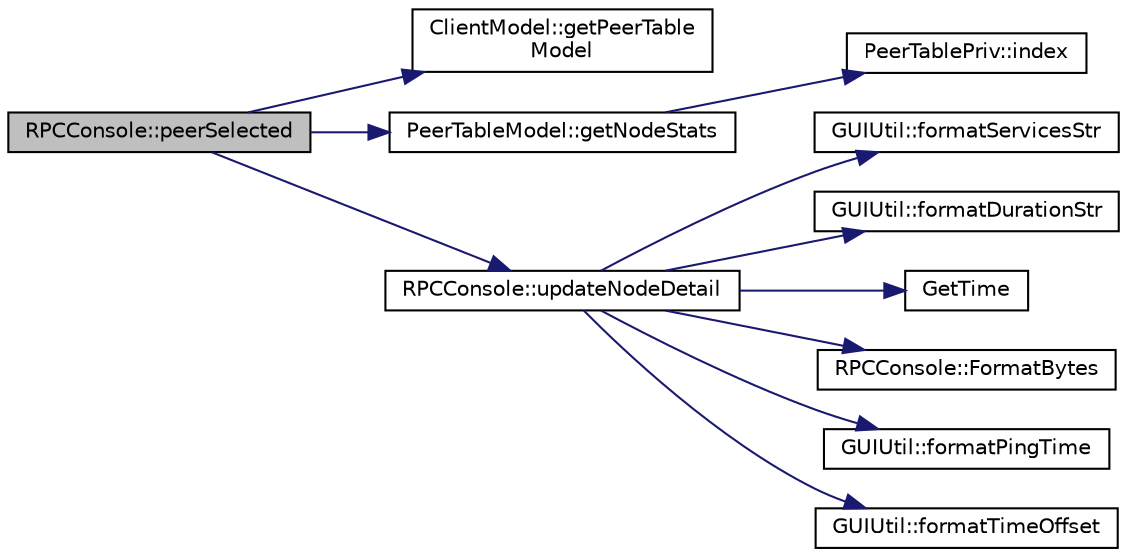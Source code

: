 digraph "RPCConsole::peerSelected"
{
  edge [fontname="Helvetica",fontsize="10",labelfontname="Helvetica",labelfontsize="10"];
  node [fontname="Helvetica",fontsize="10",shape=record];
  rankdir="LR";
  Node113 [label="RPCConsole::peerSelected",height=0.2,width=0.4,color="black", fillcolor="grey75", style="filled", fontcolor="black"];
  Node113 -> Node114 [color="midnightblue",fontsize="10",style="solid",fontname="Helvetica"];
  Node114 [label="ClientModel::getPeerTable\lModel",height=0.2,width=0.4,color="black", fillcolor="white", style="filled",URL="$df/d25/class_client_model.html#a643fc112ce94f50ac7187ecdf3c75360"];
  Node113 -> Node115 [color="midnightblue",fontsize="10",style="solid",fontname="Helvetica"];
  Node115 [label="PeerTableModel::getNodeStats",height=0.2,width=0.4,color="black", fillcolor="white", style="filled",URL="$d7/d25/class_peer_table_model.html#a98084d3299642316c71c5de3d36b9859"];
  Node115 -> Node116 [color="midnightblue",fontsize="10",style="solid",fontname="Helvetica"];
  Node116 [label="PeerTablePriv::index",height=0.2,width=0.4,color="black", fillcolor="white", style="filled",URL="$dd/d0b/class_peer_table_priv.html#a58c817cce967ddd5ae4bad622bfaecb4"];
  Node113 -> Node117 [color="midnightblue",fontsize="10",style="solid",fontname="Helvetica"];
  Node117 [label="RPCConsole::updateNodeDetail",height=0.2,width=0.4,color="black", fillcolor="white", style="filled",URL="$d7/de8/class_r_p_c_console.html#a0bd7e2be4a07bcf4f8b20eb1881dacbb",tooltip="show detailed information on ui about selected node "];
  Node117 -> Node118 [color="midnightblue",fontsize="10",style="solid",fontname="Helvetica"];
  Node118 [label="GUIUtil::formatServicesStr",height=0.2,width=0.4,color="black", fillcolor="white", style="filled",URL="$d1/d87/namespace_g_u_i_util.html#a09e15f1f1e784a659585c9c221f9157a"];
  Node117 -> Node119 [color="midnightblue",fontsize="10",style="solid",fontname="Helvetica"];
  Node119 [label="GUIUtil::formatDurationStr",height=0.2,width=0.4,color="black", fillcolor="white", style="filled",URL="$d1/d87/namespace_g_u_i_util.html#aaf51686c47c77ad81c51d115d150e867"];
  Node117 -> Node120 [color="midnightblue",fontsize="10",style="solid",fontname="Helvetica"];
  Node120 [label="GetTime",height=0.2,width=0.4,color="black", fillcolor="white", style="filled",URL="$df/d2d/util_8cpp.html#a46fac5fba8ba905b5f9acb364f5d8c6f"];
  Node117 -> Node121 [color="midnightblue",fontsize="10",style="solid",fontname="Helvetica"];
  Node121 [label="RPCConsole::FormatBytes",height=0.2,width=0.4,color="black", fillcolor="white", style="filled",URL="$d7/de8/class_r_p_c_console.html#afa45a6e142193405038015a31f9e132b"];
  Node117 -> Node122 [color="midnightblue",fontsize="10",style="solid",fontname="Helvetica"];
  Node122 [label="GUIUtil::formatPingTime",height=0.2,width=0.4,color="black", fillcolor="white", style="filled",URL="$d1/d87/namespace_g_u_i_util.html#a432bcee36e242a968c9149fadfba44fa"];
  Node117 -> Node123 [color="midnightblue",fontsize="10",style="solid",fontname="Helvetica"];
  Node123 [label="GUIUtil::formatTimeOffset",height=0.2,width=0.4,color="black", fillcolor="white", style="filled",URL="$d1/d87/namespace_g_u_i_util.html#abcdfa2d127580ddd43eab822f7aca267"];
}
